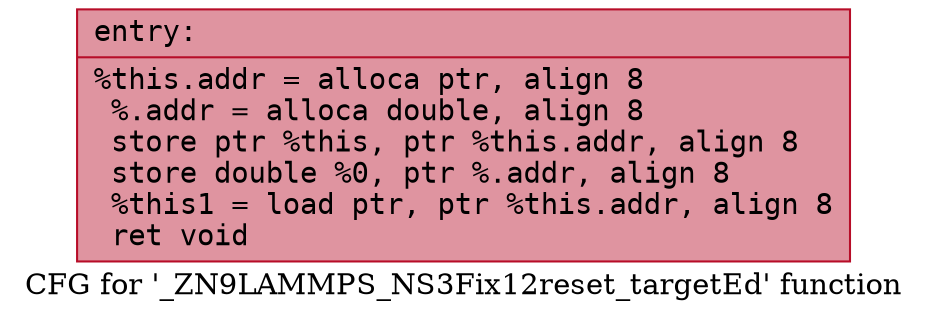 digraph "CFG for '_ZN9LAMMPS_NS3Fix12reset_targetEd' function" {
	label="CFG for '_ZN9LAMMPS_NS3Fix12reset_targetEd' function";

	Node0x560f40db3d10 [shape=record,color="#b70d28ff", style=filled, fillcolor="#b70d2870" fontname="Courier",label="{entry:\l|  %this.addr = alloca ptr, align 8\l  %.addr = alloca double, align 8\l  store ptr %this, ptr %this.addr, align 8\l  store double %0, ptr %.addr, align 8\l  %this1 = load ptr, ptr %this.addr, align 8\l  ret void\l}"];
}
